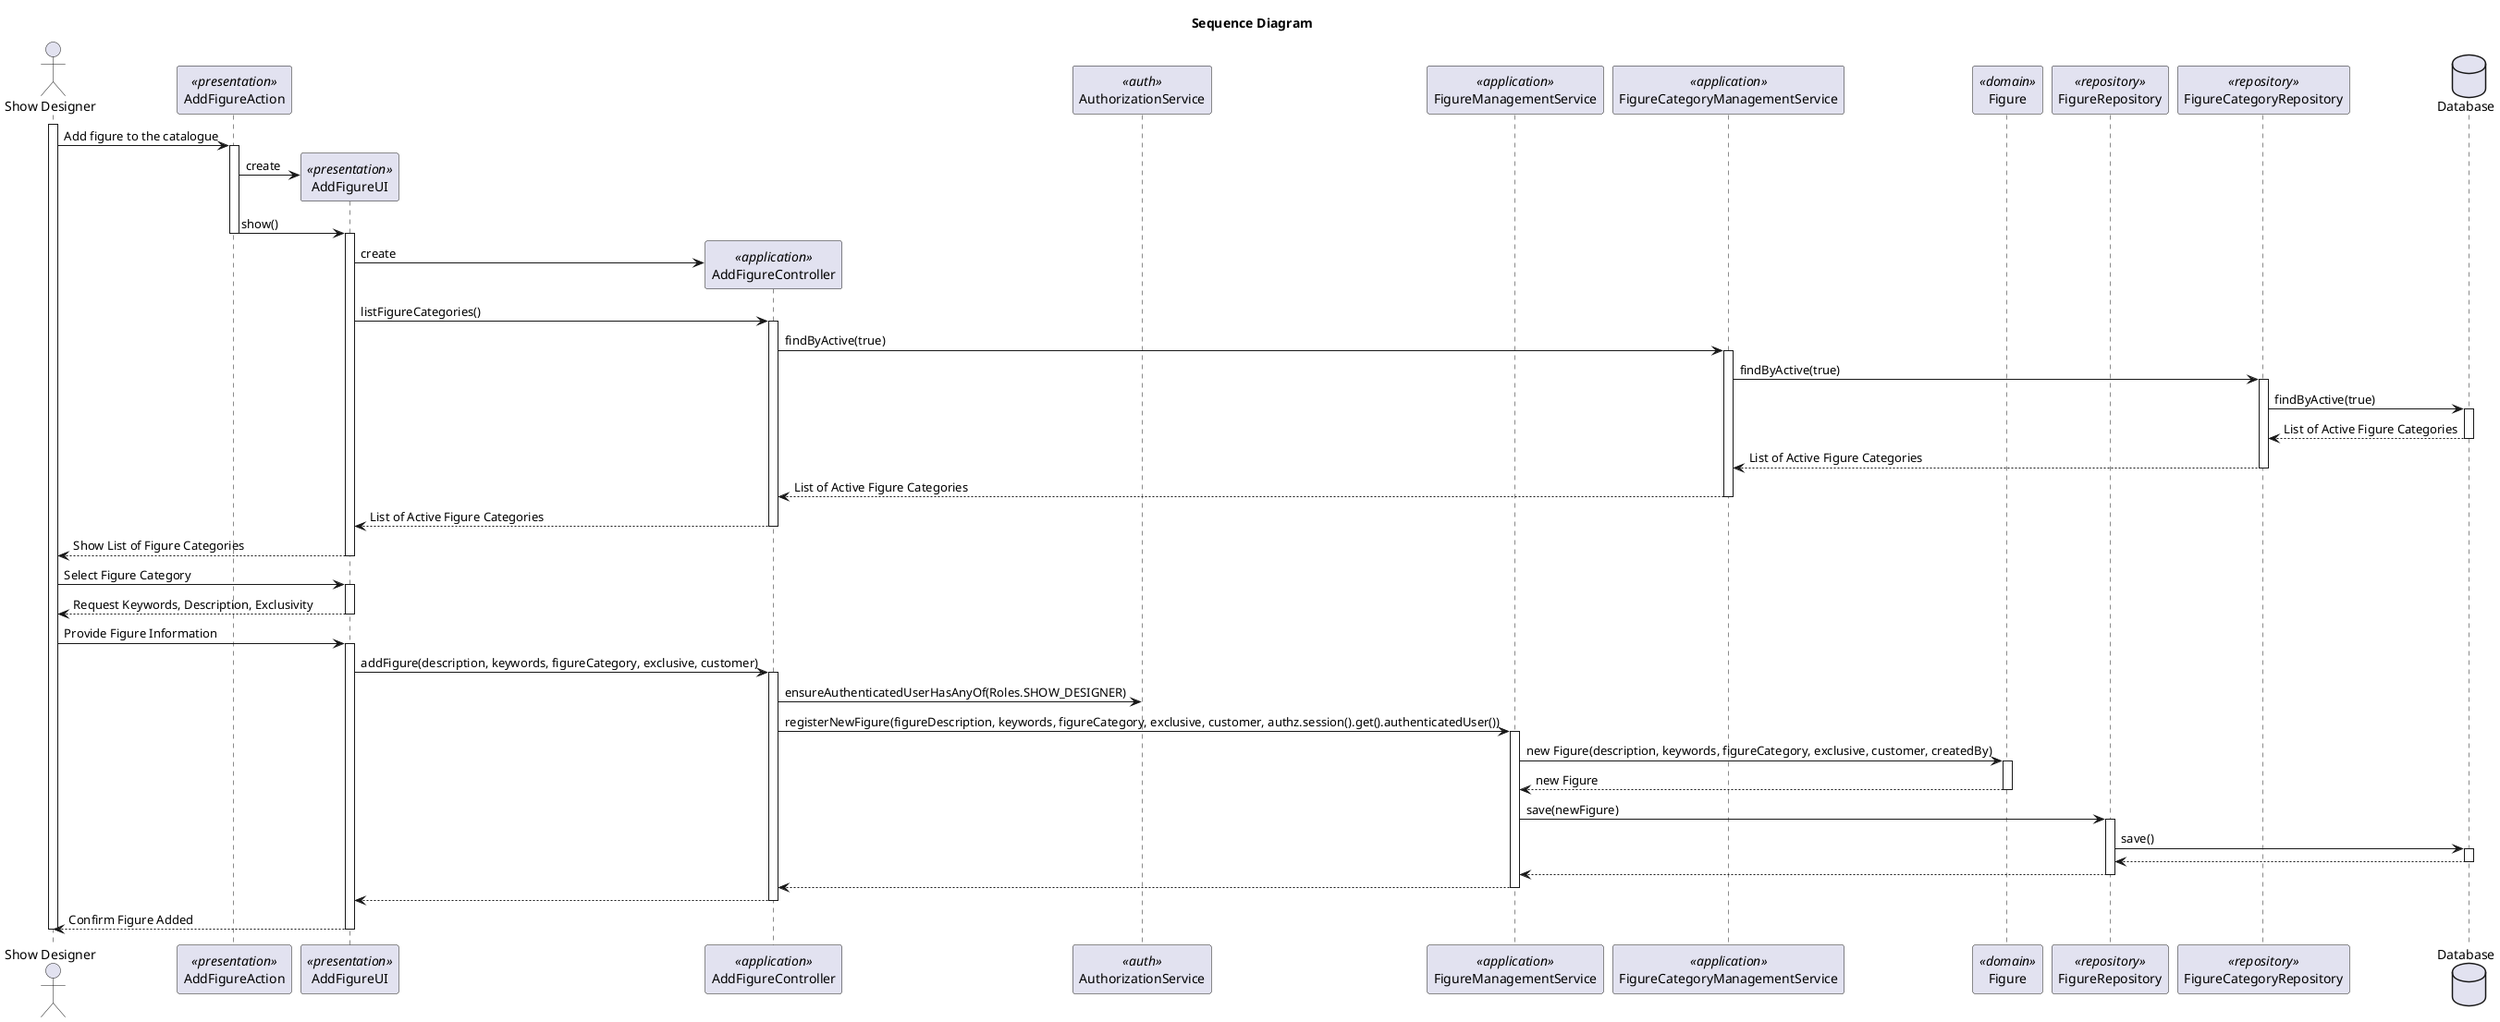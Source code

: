 @startuml
title Sequence Diagram

actor "Show Designer" as Actor
participant "AddFigureAction" as Action <<presentation>>
participant "AddFigureUI" as UI <<presentation>>
participant "AddFigureController" as Controller <<application>>
participant "AuthorizationService" as AuthorizationService <<auth>>
participant "FigureManagementService" as FigureManagementService <<application>>
participant "FigureCategoryManagementService" as FigureCategoryManagementService <<application>>
participant "Figure" as Figure <<domain>>
participant "FigureRepository" as FigureRepository <<repository>>
participant "FigureCategoryRepository" as FigureCategoryRepository <<repository>>
database "Database" as Database

activate Actor

Actor -> Action: Add figure to the catalogue
    activate Action

        Action -> UI**: create
        Action -> UI: show()

    deactivate Action

    activate UI

UI -> Controller** : create

UI -> Controller: listFigureCategories()
    activate Controller

        Controller -> FigureCategoryManagementService: findByActive(true)
            activate FigureCategoryManagementService

                FigureCategoryManagementService -> FigureCategoryRepository: findByActive(true)
                    activate FigureCategoryRepository

                        FigureCategoryRepository -> Database: findByActive(true)
                            activate Database

                                Database --> FigureCategoryRepository: List of Active Figure Categories
                            deactivate Database

                        FigureCategoryRepository --> FigureCategoryManagementService: List of Active Figure Categories
                    deactivate FigureCategoryRepository

                FigureCategoryManagementService --> Controller: List of Active Figure Categories
            deactivate FigureCategoryManagementService
        Controller --> UI: List of Active Figure Categories
    deactivate Controller


UI --> Actor: Show List of Figure Categories
deactivate UI
Actor -> UI: Select Figure Category
activate UI

UI --> Actor: Request Keywords, Description, Exclusivity
deactivate UI

Actor -> UI: Provide Figure Information

    activate UI

        UI -> Controller : addFigure(description, keywords, figureCategory, exclusive, customer)
            activate Controller

                Controller -> AuthorizationService : ensureAuthenticatedUserHasAnyOf(Roles.SHOW_DESIGNER)

                deactivate AuthorizationService

                Controller -> FigureManagementService : registerNewFigure(figureDescription, keywords, figureCategory, exclusive, customer, authz.session().get().authenticatedUser())
                activate FigureManagementService

                    FigureManagementService -> Figure: new Figure(description, keywords, figureCategory, exclusive, customer, createdBy)
                        activate Figure

                            Figure --> FigureManagementService: new Figure
                        deactivate Figure



                    FigureManagementService -> FigureRepository : save(newFigure)

                    activate FigureRepository

                             FigureRepository -> Database : save()
                             activate Database

                                Database --> FigureRepository
                             deactivate Database

                             FigureRepository --> FigureManagementService
                    deactivate FigureRepository

                    FigureManagementService --> Controller
                deactivate FigureManagementService

                Controller --> UI
            deactivate Controller
        UI --> Actor : Confirm Figure Added
        deactivate UI
deactivate Actor

@enduml
